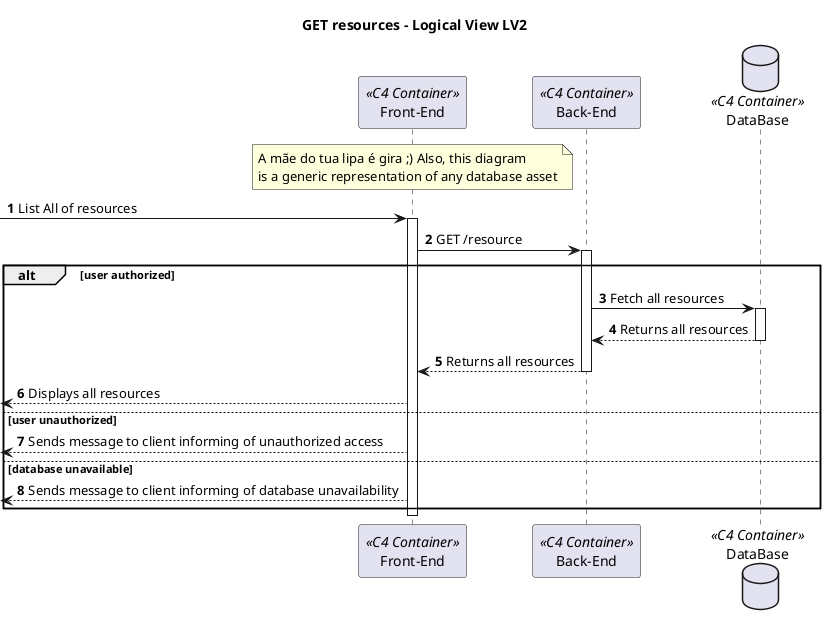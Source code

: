 @startuml Process View - Level 3

autonumber
skinparam packageStyle rect

title GET resources - Logical View LV2

participant "Front-End" as FE <<C4 Container>>
participant "Back-End" as BE <<C4 Container>>
database "DataBase" as DB <<C4 Container>>

note over FE
A mãe do tua lipa é gira ;) Also, this diagram
is a generic representation of any database asset
end note

-> FE: List All of resources
activate FE
FE -> BE: GET /resource
activate BE
alt user authorized

BE -> DB: Fetch all resources
activate DB
DB --> BE: Returns all resources
deactivate DB

BE --> FE: Returns all resources
deactivate BE
<-- FE : Displays all resources

else user unauthorized

<-- FE: Sends message to client informing of unauthorized access

else database unavailable
<-- FE: Sends message to client informing of database unavailability
end alt
deactivate FE


@enduml